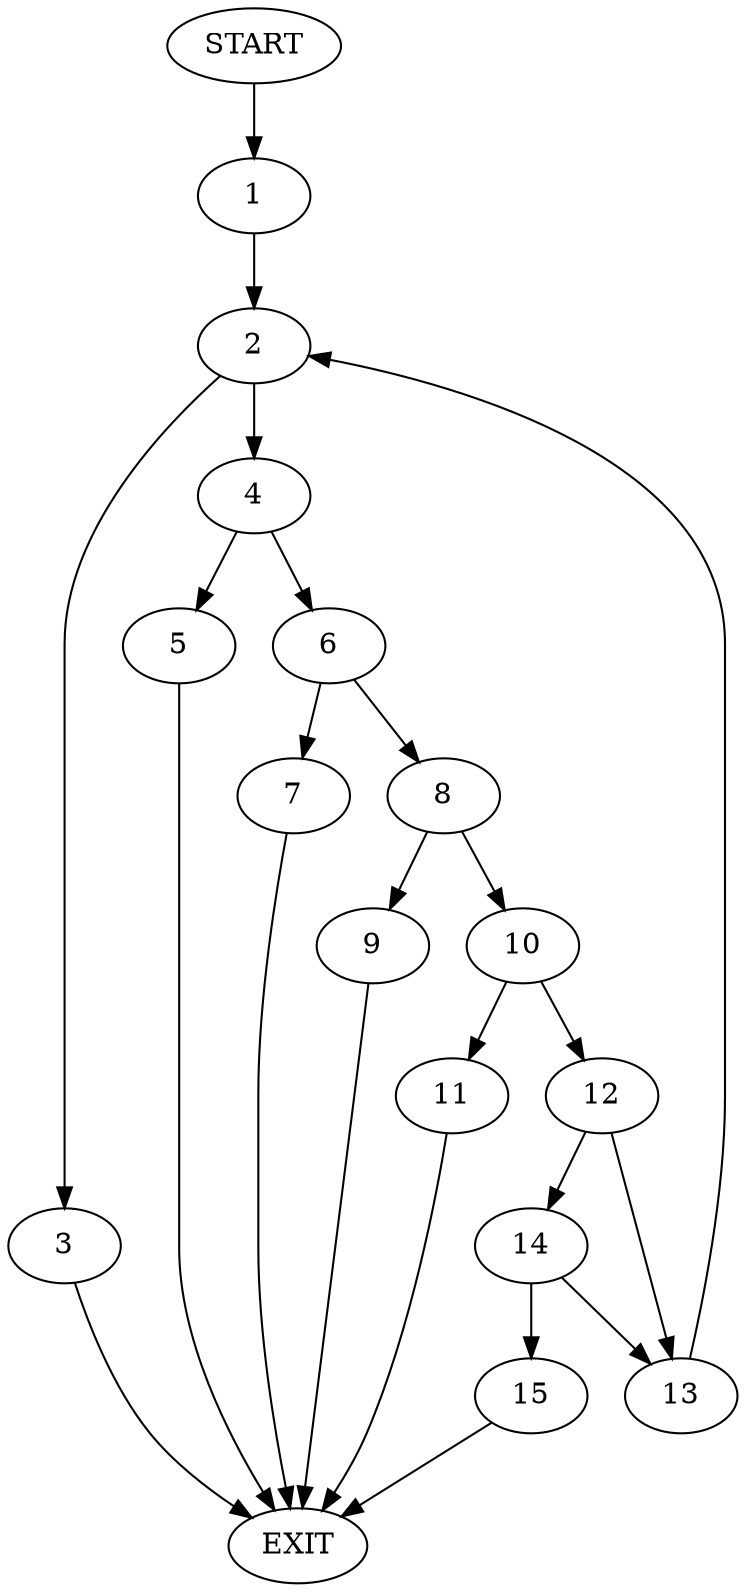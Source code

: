 digraph {
0 [label="START"]
16 [label="EXIT"]
0 -> 1
1 -> 2
2 -> 3
2 -> 4
3 -> 16
4 -> 5
4 -> 6
6 -> 7
6 -> 8
5 -> 16
8 -> 9
8 -> 10
7 -> 16
9 -> 16
10 -> 11
10 -> 12
11 -> 16
12 -> 13
12 -> 14
14 -> 13
14 -> 15
13 -> 2
15 -> 16
}
